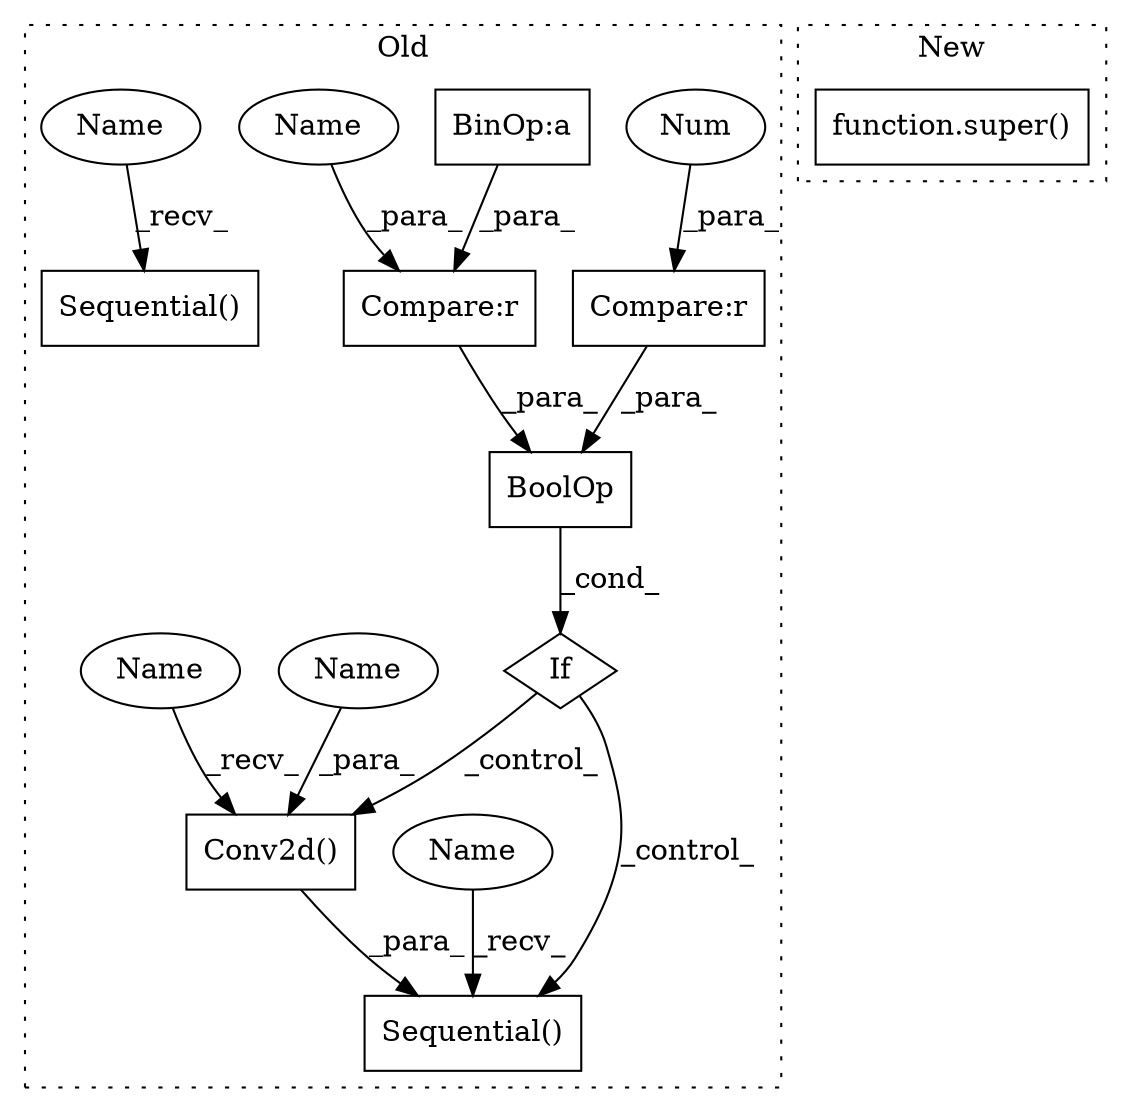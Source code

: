 digraph G {
subgraph cluster0 {
1 [label="Conv2d()" a="75" s="782,824" l="10,43" shape="box"];
3 [label="If" a="96" s="669,721" l="3,14" shape="diamond"];
4 [label="Compare:r" a="40" s="672" l="11" shape="box"];
5 [label="Num" a="76" s="682" l="1" shape="ellipse"];
6 [label="BinOp:a" a="82" s="714" l="1" shape="box"];
7 [label="BoolOp" a="72" s="672" l="49" shape="box"];
8 [label="Sequential()" a="75" s="645" l="15" shape="box"];
9 [label="Compare:r" a="40" s="687" l="34" shape="box"];
10 [label="Sequential()" a="75" s="751,922" l="31,14" shape="box"];
11 [label="Name" a="87" s="687" l="9" shape="ellipse"];
12 [label="Name" a="87" s="792" l="9" shape="ellipse"];
13 [label="Name" a="87" s="751" l="2" shape="ellipse"];
14 [label="Name" a="87" s="645" l="2" shape="ellipse"];
15 [label="Name" a="87" s="782" l="2" shape="ellipse"];
label = "Old";
style="dotted";
}
subgraph cluster1 {
2 [label="function.super()" a="75" s="2008" l="7" shape="box"];
label = "New";
style="dotted";
}
1 -> 10 [label="_para_"];
3 -> 10 [label="_control_"];
3 -> 1 [label="_control_"];
4 -> 7 [label="_para_"];
5 -> 4 [label="_para_"];
6 -> 9 [label="_para_"];
7 -> 3 [label="_cond_"];
9 -> 7 [label="_para_"];
11 -> 9 [label="_para_"];
12 -> 1 [label="_para_"];
13 -> 10 [label="_recv_"];
14 -> 8 [label="_recv_"];
15 -> 1 [label="_recv_"];
}